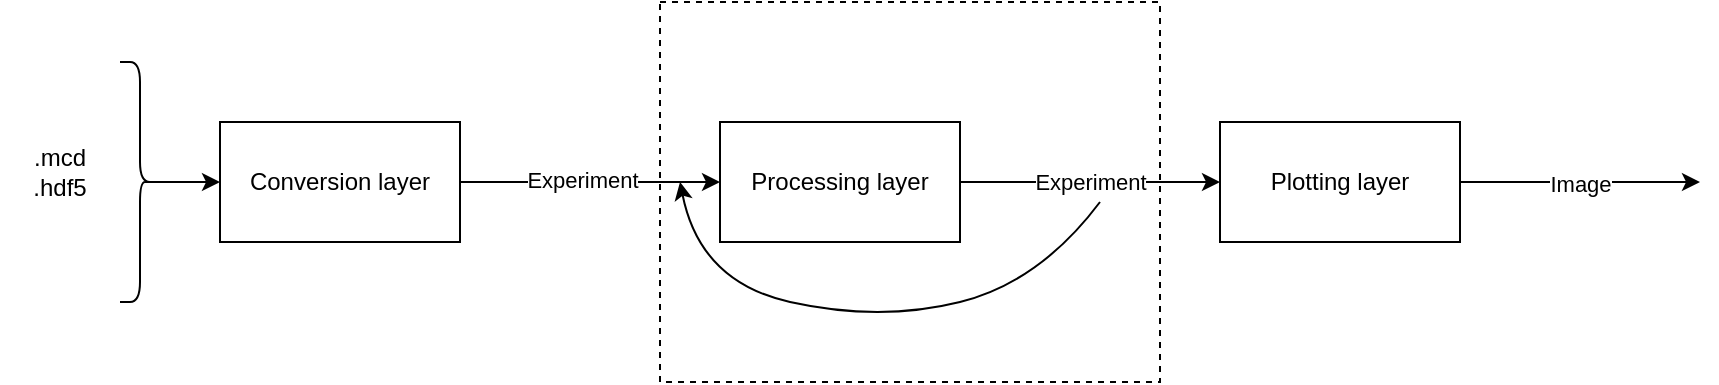 <mxfile version="21.7.5" type="device">
  <diagram name="Page-1" id="b44yKAA5KPoV8euaRl1G">
    <mxGraphModel dx="1098" dy="868" grid="1" gridSize="10" guides="1" tooltips="1" connect="1" arrows="1" fold="1" page="1" pageScale="1" pageWidth="827" pageHeight="1169" math="0" shadow="0">
      <root>
        <mxCell id="0" />
        <mxCell id="1" parent="0" />
        <mxCell id="UE-DjVZERZdect4jyt1Q-13" value="" style="rounded=0;whiteSpace=wrap;html=1;fillColor=none;strokeColor=default;dashed=1;" parent="1" vertex="1">
          <mxGeometry x="400" y="100" width="250" height="190" as="geometry" />
        </mxCell>
        <mxCell id="UE-DjVZERZdect4jyt1Q-1" value="Conversion layer" style="rounded=0;whiteSpace=wrap;html=1;" parent="1" vertex="1">
          <mxGeometry x="180" y="160" width="120" height="60" as="geometry" />
        </mxCell>
        <mxCell id="UE-DjVZERZdect4jyt1Q-3" value="" style="endArrow=classic;html=1;rounded=0;entryX=0;entryY=0.5;entryDx=0;entryDy=0;exitX=0.1;exitY=0.5;exitDx=0;exitDy=0;exitPerimeter=0;" parent="1" source="UE-DjVZERZdect4jyt1Q-4" target="UE-DjVZERZdect4jyt1Q-1" edge="1">
          <mxGeometry width="50" height="50" relative="1" as="geometry">
            <mxPoint x="150" y="190" as="sourcePoint" />
            <mxPoint x="440" y="400" as="targetPoint" />
          </mxGeometry>
        </mxCell>
        <mxCell id="UE-DjVZERZdect4jyt1Q-4" value="" style="shape=curlyBracket;whiteSpace=wrap;html=1;rounded=1;flipH=1;labelPosition=right;verticalLabelPosition=middle;align=left;verticalAlign=middle;" parent="1" vertex="1">
          <mxGeometry x="130" y="130" width="20" height="120" as="geometry" />
        </mxCell>
        <mxCell id="UE-DjVZERZdect4jyt1Q-5" value=".mcd&lt;br&gt;.hdf5" style="text;html=1;strokeColor=none;fillColor=none;align=center;verticalAlign=middle;whiteSpace=wrap;rounded=0;" parent="1" vertex="1">
          <mxGeometry x="70" y="170" width="60" height="30" as="geometry" />
        </mxCell>
        <mxCell id="UE-DjVZERZdect4jyt1Q-8" value="" style="endArrow=classic;html=1;rounded=0;exitX=1;exitY=0.5;exitDx=0;exitDy=0;entryX=0;entryY=0.5;entryDx=0;entryDy=0;" parent="1" source="UE-DjVZERZdect4jyt1Q-1" target="UE-DjVZERZdect4jyt1Q-10" edge="1">
          <mxGeometry width="50" height="50" relative="1" as="geometry">
            <mxPoint x="390" y="450" as="sourcePoint" />
            <mxPoint x="410" y="190" as="targetPoint" />
          </mxGeometry>
        </mxCell>
        <mxCell id="UE-DjVZERZdect4jyt1Q-9" value="Experiment" style="edgeLabel;html=1;align=center;verticalAlign=middle;resizable=0;points=[];" parent="UE-DjVZERZdect4jyt1Q-8" vertex="1" connectable="0">
          <mxGeometry x="-0.073" y="1" relative="1" as="geometry">
            <mxPoint as="offset" />
          </mxGeometry>
        </mxCell>
        <mxCell id="UE-DjVZERZdect4jyt1Q-12" value="Experiment" style="edgeStyle=orthogonalEdgeStyle;rounded=0;orthogonalLoop=1;jettySize=auto;html=1;entryX=0;entryY=0.5;entryDx=0;entryDy=0;" parent="1" source="UE-DjVZERZdect4jyt1Q-10" target="UE-DjVZERZdect4jyt1Q-14" edge="1">
          <mxGeometry relative="1" as="geometry">
            <mxPoint x="660" y="190" as="targetPoint" />
            <Array as="points">
              <mxPoint x="620" y="190" />
              <mxPoint x="620" y="190" />
            </Array>
          </mxGeometry>
        </mxCell>
        <mxCell id="UE-DjVZERZdect4jyt1Q-10" value="Processing layer" style="rounded=0;whiteSpace=wrap;html=1;" parent="1" vertex="1">
          <mxGeometry x="430" y="160" width="120" height="60" as="geometry" />
        </mxCell>
        <mxCell id="UE-DjVZERZdect4jyt1Q-16" value="Image" style="edgeStyle=orthogonalEdgeStyle;rounded=0;orthogonalLoop=1;jettySize=auto;html=1;" parent="1" source="UE-DjVZERZdect4jyt1Q-14" edge="1">
          <mxGeometry relative="1" as="geometry">
            <mxPoint x="920" y="190" as="targetPoint" />
          </mxGeometry>
        </mxCell>
        <mxCell id="UE-DjVZERZdect4jyt1Q-14" value="Plotting layer" style="rounded=0;whiteSpace=wrap;html=1;" parent="1" vertex="1">
          <mxGeometry x="680" y="160" width="120" height="60" as="geometry" />
        </mxCell>
        <mxCell id="-5XjXRV_gUubeG24dKXK-2" value="" style="curved=1;endArrow=classic;html=1;rounded=0;" edge="1" parent="1">
          <mxGeometry width="50" height="50" relative="1" as="geometry">
            <mxPoint x="620" y="200" as="sourcePoint" />
            <mxPoint x="410" y="190" as="targetPoint" />
            <Array as="points">
              <mxPoint x="590" y="240" />
              <mxPoint x="510" y="260" />
              <mxPoint x="420" y="240" />
            </Array>
          </mxGeometry>
        </mxCell>
      </root>
    </mxGraphModel>
  </diagram>
</mxfile>
